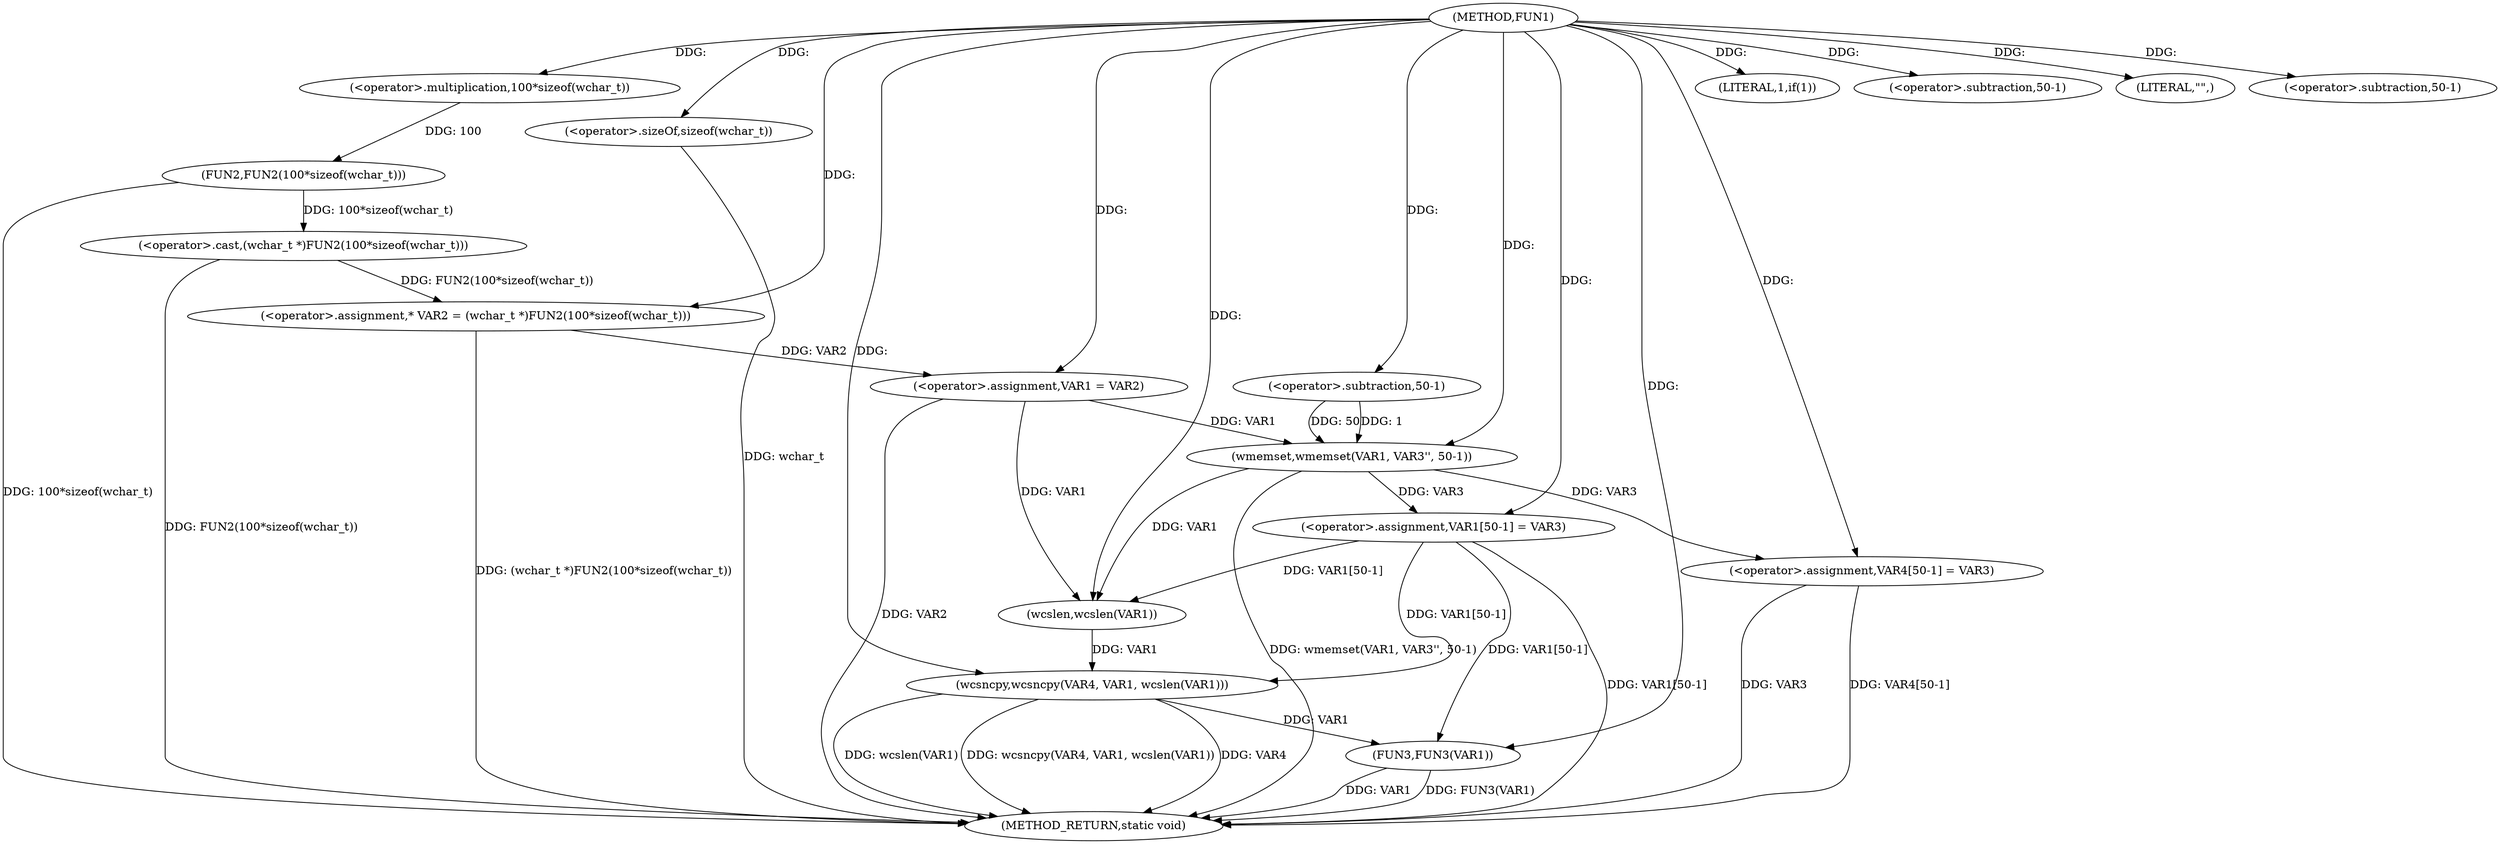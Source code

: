 digraph FUN1 {  
"1000100" [label = "(METHOD,FUN1)" ]
"1000148" [label = "(METHOD_RETURN,static void)" ]
"1000104" [label = "(<operator>.assignment,* VAR2 = (wchar_t *)FUN2(100*sizeof(wchar_t)))" ]
"1000106" [label = "(<operator>.cast,(wchar_t *)FUN2(100*sizeof(wchar_t)))" ]
"1000108" [label = "(FUN2,FUN2(100*sizeof(wchar_t)))" ]
"1000109" [label = "(<operator>.multiplication,100*sizeof(wchar_t))" ]
"1000111" [label = "(<operator>.sizeOf,sizeof(wchar_t))" ]
"1000113" [label = "(<operator>.assignment,VAR1 = VAR2)" ]
"1000117" [label = "(LITERAL,1,if(1))" ]
"1000119" [label = "(wmemset,wmemset(VAR1, VAR3'', 50-1))" ]
"1000122" [label = "(<operator>.subtraction,50-1)" ]
"1000125" [label = "(<operator>.assignment,VAR1[50-1] = VAR3)" ]
"1000128" [label = "(<operator>.subtraction,50-1)" ]
"1000133" [label = "(LITERAL,\"\",)" ]
"1000134" [label = "(wcsncpy,wcsncpy(VAR4, VAR1, wcslen(VAR1)))" ]
"1000137" [label = "(wcslen,wcslen(VAR1))" ]
"1000139" [label = "(<operator>.assignment,VAR4[50-1] = VAR3)" ]
"1000142" [label = "(<operator>.subtraction,50-1)" ]
"1000146" [label = "(FUN3,FUN3(VAR1))" ]
  "1000125" -> "1000148"  [ label = "DDG: VAR1[50-1]"] 
  "1000106" -> "1000148"  [ label = "DDG: FUN2(100*sizeof(wchar_t))"] 
  "1000139" -> "1000148"  [ label = "DDG: VAR4[50-1]"] 
  "1000134" -> "1000148"  [ label = "DDG: wcsncpy(VAR4, VAR1, wcslen(VAR1))"] 
  "1000113" -> "1000148"  [ label = "DDG: VAR2"] 
  "1000111" -> "1000148"  [ label = "DDG: wchar_t"] 
  "1000139" -> "1000148"  [ label = "DDG: VAR3"] 
  "1000119" -> "1000148"  [ label = "DDG: wmemset(VAR1, VAR3'', 50-1)"] 
  "1000146" -> "1000148"  [ label = "DDG: FUN3(VAR1)"] 
  "1000134" -> "1000148"  [ label = "DDG: VAR4"] 
  "1000146" -> "1000148"  [ label = "DDG: VAR1"] 
  "1000134" -> "1000148"  [ label = "DDG: wcslen(VAR1)"] 
  "1000104" -> "1000148"  [ label = "DDG: (wchar_t *)FUN2(100*sizeof(wchar_t))"] 
  "1000108" -> "1000148"  [ label = "DDG: 100*sizeof(wchar_t)"] 
  "1000106" -> "1000104"  [ label = "DDG: FUN2(100*sizeof(wchar_t))"] 
  "1000100" -> "1000104"  [ label = "DDG: "] 
  "1000108" -> "1000106"  [ label = "DDG: 100*sizeof(wchar_t)"] 
  "1000109" -> "1000108"  [ label = "DDG: 100"] 
  "1000100" -> "1000109"  [ label = "DDG: "] 
  "1000100" -> "1000111"  [ label = "DDG: "] 
  "1000104" -> "1000113"  [ label = "DDG: VAR2"] 
  "1000100" -> "1000113"  [ label = "DDG: "] 
  "1000100" -> "1000117"  [ label = "DDG: "] 
  "1000113" -> "1000119"  [ label = "DDG: VAR1"] 
  "1000100" -> "1000119"  [ label = "DDG: "] 
  "1000122" -> "1000119"  [ label = "DDG: 50"] 
  "1000122" -> "1000119"  [ label = "DDG: 1"] 
  "1000100" -> "1000122"  [ label = "DDG: "] 
  "1000119" -> "1000125"  [ label = "DDG: VAR3"] 
  "1000100" -> "1000125"  [ label = "DDG: "] 
  "1000100" -> "1000128"  [ label = "DDG: "] 
  "1000100" -> "1000133"  [ label = "DDG: "] 
  "1000100" -> "1000134"  [ label = "DDG: "] 
  "1000125" -> "1000134"  [ label = "DDG: VAR1[50-1]"] 
  "1000137" -> "1000134"  [ label = "DDG: VAR1"] 
  "1000125" -> "1000137"  [ label = "DDG: VAR1[50-1]"] 
  "1000113" -> "1000137"  [ label = "DDG: VAR1"] 
  "1000119" -> "1000137"  [ label = "DDG: VAR1"] 
  "1000100" -> "1000137"  [ label = "DDG: "] 
  "1000100" -> "1000139"  [ label = "DDG: "] 
  "1000119" -> "1000139"  [ label = "DDG: VAR3"] 
  "1000100" -> "1000142"  [ label = "DDG: "] 
  "1000125" -> "1000146"  [ label = "DDG: VAR1[50-1]"] 
  "1000134" -> "1000146"  [ label = "DDG: VAR1"] 
  "1000100" -> "1000146"  [ label = "DDG: "] 
}
